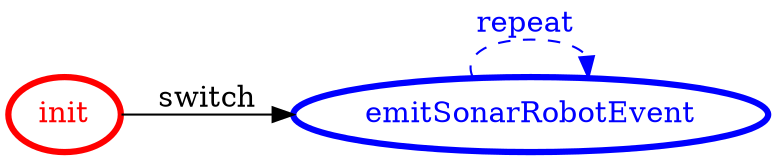 /*
*
* A GraphViz DOT FSM description 
* Please use a GraphViz visualizer (like http://www.webgraphviz.com)
*  
*/

digraph finite_state_machine {
	rankdir=LR
	size="8,5"
	
	init [ color = red ][ fontcolor = red ][ penwidth = 3 ]
	emitSonarRobotEvent [ color = blue ][ fontcolor = blue ][ penwidth = 3 ]
	
	init -> emitSonarRobotEvent [ label = "switch" ][ color = black ][ fontcolor = black ]
	emitSonarRobotEvent -> emitSonarRobotEvent [ label = "repeat "][ style = dashed ][ color = blue ][ fontcolor = blue ]
}
